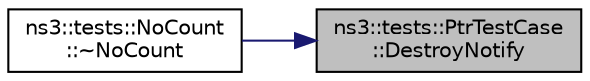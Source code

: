 digraph "ns3::tests::PtrTestCase::DestroyNotify"
{
 // LATEX_PDF_SIZE
  edge [fontname="Helvetica",fontsize="10",labelfontname="Helvetica",labelfontsize="10"];
  node [fontname="Helvetica",fontsize="10",shape=record];
  rankdir="RL";
  Node1 [label="ns3::tests::PtrTestCase\l::DestroyNotify",height=0.2,width=0.4,color="black", fillcolor="grey75", style="filled", fontcolor="black",tooltip="Count the destruction of an object."];
  Node1 -> Node2 [dir="back",color="midnightblue",fontsize="10",style="solid",fontname="Helvetica"];
  Node2 [label="ns3::tests::NoCount\l::~NoCount",height=0.2,width=0.4,color="black", fillcolor="white", style="filled",URL="$classns3_1_1tests_1_1_no_count.html#adeef567542263f32666baafe280fe265",tooltip="Destructor."];
}
